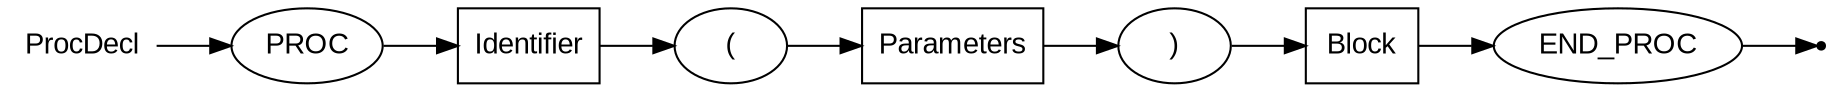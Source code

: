 digraph PROCDECL {
  rankdir=LR;
  node [fontname="Arial"];
  start [label="ProcDecl" shape=plaintext];
  end [label="" shape=point];
  A [label="PROC" shape=oval];
  B [label="Identifier" shape=box];
  C [label="(" shape=oval];
  D [label="Parameters" shape=box];
  E [label=")" shape=oval];
  F [label="Block" shape=box];
  G [label="END_PROC" shape=oval];
  start -> A;
  A -> B;
  B -> C;
  C -> D;
  D -> E;
  E -> F;
  F -> G;
  G -> end;
}